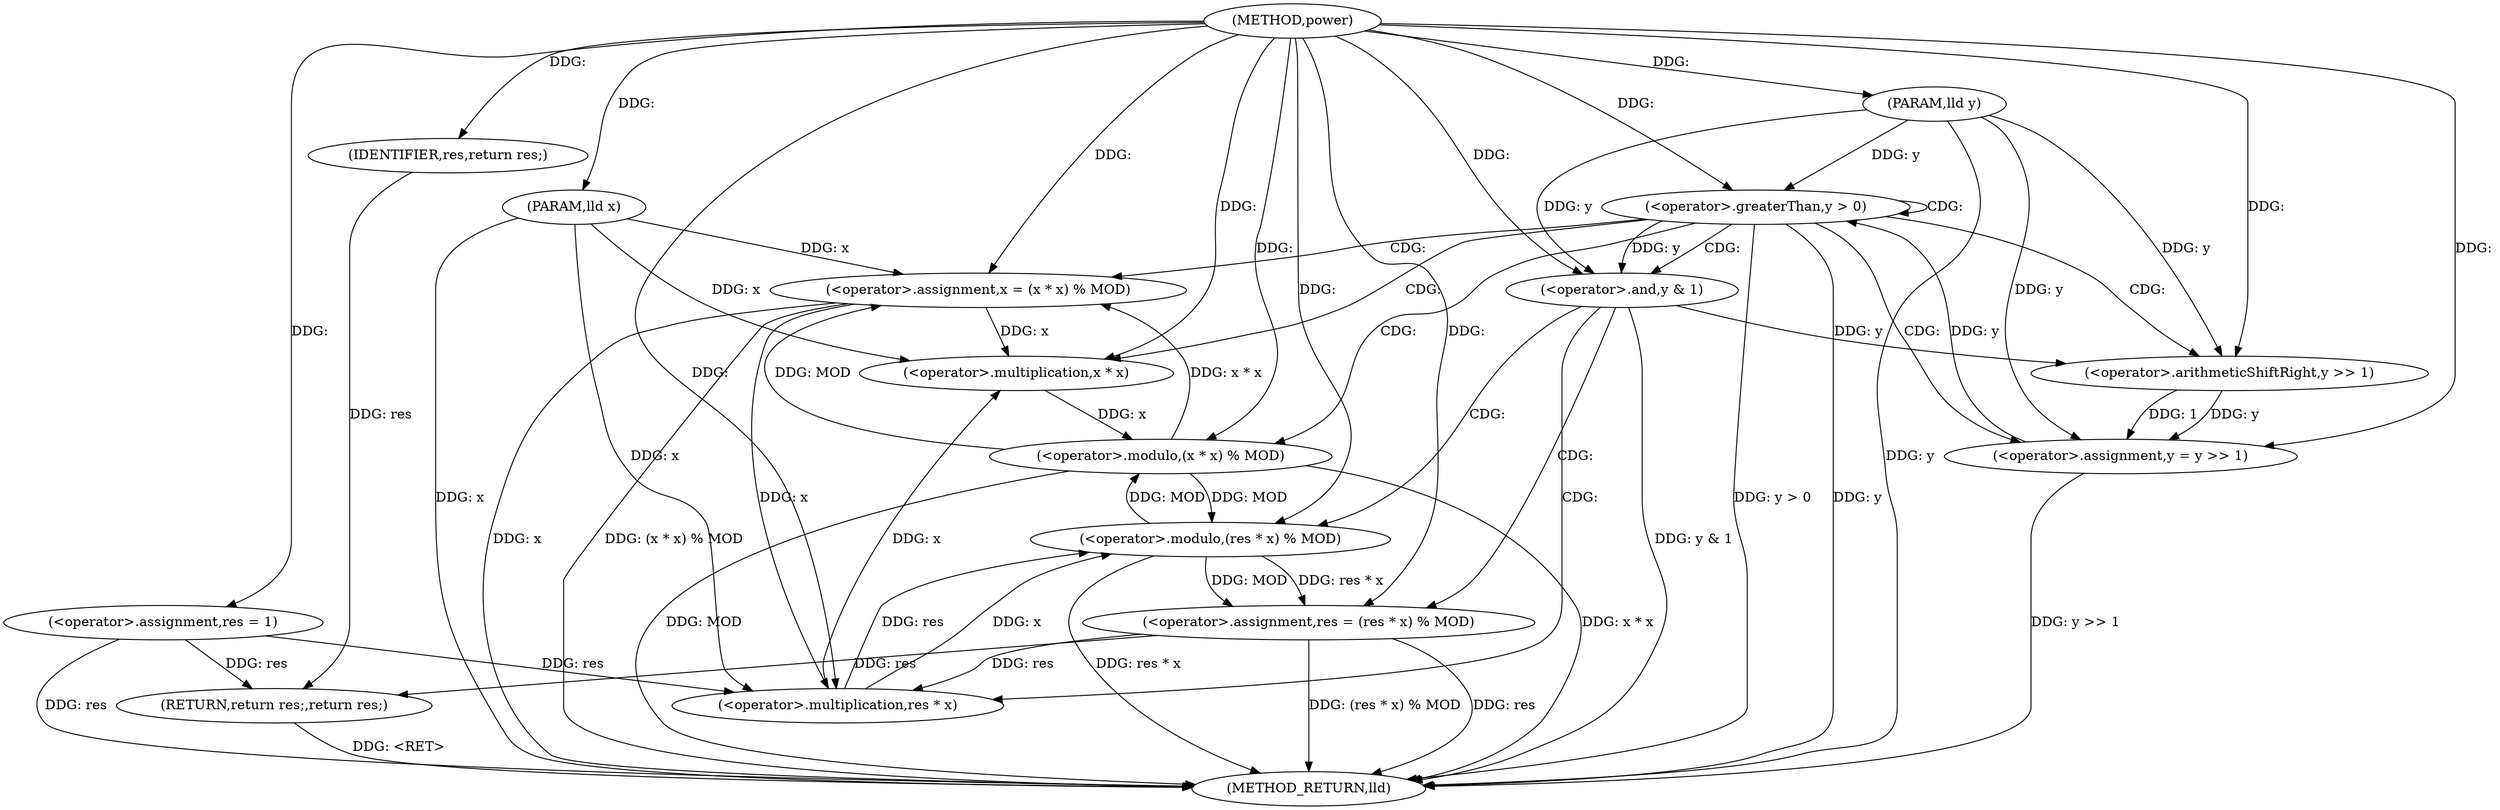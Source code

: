 digraph "power" {  
"1000123" [label = "(METHOD,power)" ]
"1000161" [label = "(METHOD_RETURN,lld)" ]
"1000124" [label = "(PARAM,lld x)" ]
"1000125" [label = "(PARAM,lld y)" ]
"1000128" [label = "(<operator>.assignment,res = 1)" ]
"1000159" [label = "(RETURN,return res;,return res;)" ]
"1000132" [label = "(<operator>.greaterThan,y > 0)" ]
"1000160" [label = "(IDENTIFIER,res,return res;)" ]
"1000147" [label = "(<operator>.assignment,y = y >> 1)" ]
"1000152" [label = "(<operator>.assignment,x = (x * x) % MOD)" ]
"1000137" [label = "(<operator>.and,y & 1)" ]
"1000140" [label = "(<operator>.assignment,res = (res * x) % MOD)" ]
"1000149" [label = "(<operator>.arithmeticShiftRight,y >> 1)" ]
"1000154" [label = "(<operator>.modulo,(x * x) % MOD)" ]
"1000142" [label = "(<operator>.modulo,(res * x) % MOD)" ]
"1000155" [label = "(<operator>.multiplication,x * x)" ]
"1000143" [label = "(<operator>.multiplication,res * x)" ]
  "1000124" -> "1000161"  [ label = "DDG: x"] 
  "1000125" -> "1000161"  [ label = "DDG: y"] 
  "1000128" -> "1000161"  [ label = "DDG: res"] 
  "1000132" -> "1000161"  [ label = "DDG: y"] 
  "1000132" -> "1000161"  [ label = "DDG: y > 0"] 
  "1000137" -> "1000161"  [ label = "DDG: y & 1"] 
  "1000140" -> "1000161"  [ label = "DDG: res"] 
  "1000142" -> "1000161"  [ label = "DDG: res * x"] 
  "1000140" -> "1000161"  [ label = "DDG: (res * x) % MOD"] 
  "1000147" -> "1000161"  [ label = "DDG: y >> 1"] 
  "1000152" -> "1000161"  [ label = "DDG: x"] 
  "1000154" -> "1000161"  [ label = "DDG: x * x"] 
  "1000154" -> "1000161"  [ label = "DDG: MOD"] 
  "1000152" -> "1000161"  [ label = "DDG: (x * x) % MOD"] 
  "1000159" -> "1000161"  [ label = "DDG: <RET>"] 
  "1000123" -> "1000124"  [ label = "DDG: "] 
  "1000123" -> "1000125"  [ label = "DDG: "] 
  "1000123" -> "1000128"  [ label = "DDG: "] 
  "1000160" -> "1000159"  [ label = "DDG: res"] 
  "1000128" -> "1000159"  [ label = "DDG: res"] 
  "1000140" -> "1000159"  [ label = "DDG: res"] 
  "1000123" -> "1000160"  [ label = "DDG: "] 
  "1000147" -> "1000132"  [ label = "DDG: y"] 
  "1000125" -> "1000132"  [ label = "DDG: y"] 
  "1000123" -> "1000132"  [ label = "DDG: "] 
  "1000149" -> "1000147"  [ label = "DDG: 1"] 
  "1000149" -> "1000147"  [ label = "DDG: y"] 
  "1000154" -> "1000152"  [ label = "DDG: x * x"] 
  "1000154" -> "1000152"  [ label = "DDG: MOD"] 
  "1000142" -> "1000140"  [ label = "DDG: MOD"] 
  "1000142" -> "1000140"  [ label = "DDG: res * x"] 
  "1000125" -> "1000147"  [ label = "DDG: y"] 
  "1000123" -> "1000147"  [ label = "DDG: "] 
  "1000124" -> "1000152"  [ label = "DDG: x"] 
  "1000123" -> "1000152"  [ label = "DDG: "] 
  "1000132" -> "1000137"  [ label = "DDG: y"] 
  "1000125" -> "1000137"  [ label = "DDG: y"] 
  "1000123" -> "1000137"  [ label = "DDG: "] 
  "1000123" -> "1000140"  [ label = "DDG: "] 
  "1000137" -> "1000149"  [ label = "DDG: y"] 
  "1000125" -> "1000149"  [ label = "DDG: y"] 
  "1000123" -> "1000149"  [ label = "DDG: "] 
  "1000155" -> "1000154"  [ label = "DDG: x"] 
  "1000142" -> "1000154"  [ label = "DDG: MOD"] 
  "1000123" -> "1000154"  [ label = "DDG: "] 
  "1000143" -> "1000142"  [ label = "DDG: x"] 
  "1000143" -> "1000142"  [ label = "DDG: res"] 
  "1000154" -> "1000142"  [ label = "DDG: MOD"] 
  "1000123" -> "1000142"  [ label = "DDG: "] 
  "1000143" -> "1000155"  [ label = "DDG: x"] 
  "1000152" -> "1000155"  [ label = "DDG: x"] 
  "1000124" -> "1000155"  [ label = "DDG: x"] 
  "1000123" -> "1000155"  [ label = "DDG: "] 
  "1000128" -> "1000143"  [ label = "DDG: res"] 
  "1000140" -> "1000143"  [ label = "DDG: res"] 
  "1000123" -> "1000143"  [ label = "DDG: "] 
  "1000152" -> "1000143"  [ label = "DDG: x"] 
  "1000124" -> "1000143"  [ label = "DDG: x"] 
  "1000132" -> "1000132"  [ label = "CDG: "] 
  "1000132" -> "1000155"  [ label = "CDG: "] 
  "1000132" -> "1000137"  [ label = "CDG: "] 
  "1000132" -> "1000154"  [ label = "CDG: "] 
  "1000132" -> "1000147"  [ label = "CDG: "] 
  "1000132" -> "1000152"  [ label = "CDG: "] 
  "1000132" -> "1000149"  [ label = "CDG: "] 
  "1000137" -> "1000143"  [ label = "CDG: "] 
  "1000137" -> "1000142"  [ label = "CDG: "] 
  "1000137" -> "1000140"  [ label = "CDG: "] 
}
